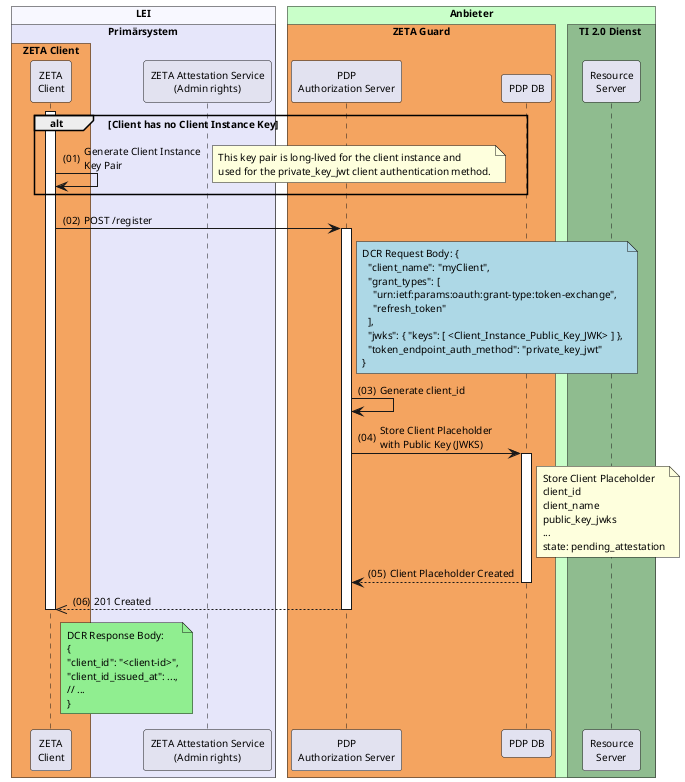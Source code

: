 @startuml "dynamic-client-registration"
autonumber "(00)"
skinparam defaultFontSize 10
skinparam defaultFontName Helvetica
skinparam DefaultMonospacedFontName Courier
skinparam lengthAdjust none
skinparam sequenceReferenceBackgroundColor White
skinparam SequenceReferenceFontSize 12
/'skinparam SequenceReferenceFontStyle bold
'/

!pragma teoz true

box "LEI" #GhostWhite
  box "Primärsystem" #Lavender
    box "ZETA Client" #SandyBrown
      participant Client as "ZETA\nClient"
    end box
    participant ZAS as "ZETA Attestation Service\n(Admin rights)"
  end box
end box

box "Anbieter" #TECHNOLOGY
  box "ZETA Guard" #SandyBrown
    participant AuthS as "PDP\nAuthorization Server"
    participant PDPDB as "PDP DB"
  end box
    box TI 2.0 Dienst #DarkSeaGreen
      participant RS as "Resource\nServer"
    end box
end box

Client ++

alt Client has no Client Instance Key
  Client -> Client : Generate Client Instance\nKey Pair
  note right: This key pair is long-lived for the client instance and\nused for the private_key_jwt client authentication method.
end alt

Client -> AuthS ++ : POST /register
note right of AuthS #lightblue
DCR Request Body: {
  "client_name": "myClient",
  "grant_types": [
    "urn:ietf:params:oauth:grant-type:token-exchange",
    "refresh_token"
  ],
  "jwks": { "keys": [ <Client_Instance_Public_Key_JWK> ] },
  "token_endpoint_auth_method": "private_key_jwt"
}
end note
AuthS -> AuthS : Generate client_id
AuthS -> PDPDB ++: Store Client Placeholder\nwith Public Key (JWKS)
note right of PDPDB
Store Client Placeholder
client_id
client_name
public_key_jwks
...
state: pending_attestation
end note
PDPDB --> AuthS --: Client Placeholder Created
AuthS -->> Client --: 201 Created
note right of Client #lightgreen
DCR Response Body:
{
"client_id": "<client-id>",
"client_id_issued_at": ...,
// ...
}
end note
Client --
@enduml